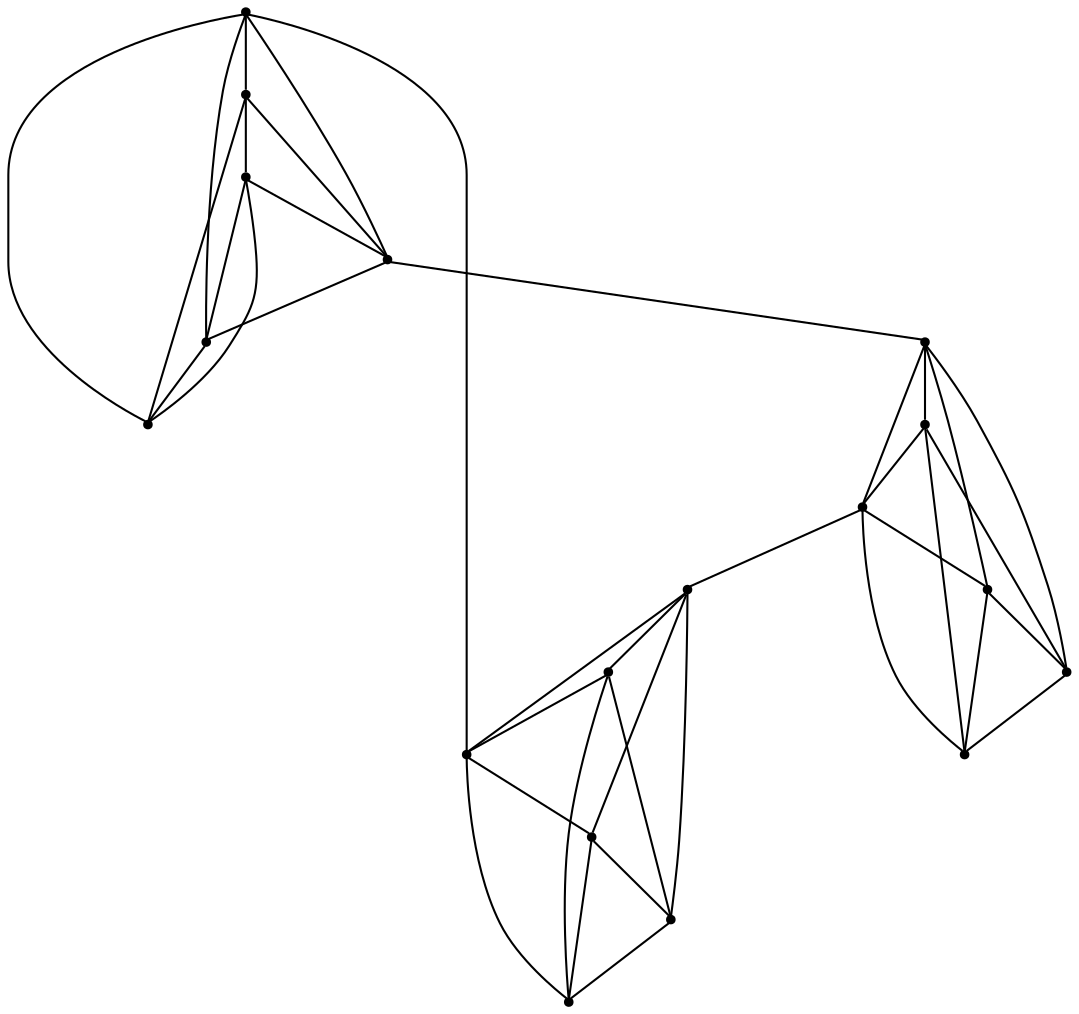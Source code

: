 graph {
  node [shape=point,comment="{\"directed\":false,\"doi\":\"10.1007/978-3-642-18469-7_16\",\"figure\":\"2 (2)\"}"]

  v0 [pos="1559.8163991518854,887.9528484619136"]
  v1 [pos="1498.953666853529,993.2987954597717"]
  v2 [pos="1590.0079408183856,835.6903383270728"]
  v3 [pos="1650.870673116742,730.3401944923395"]
  v4 [pos="1605.3956497589656,774.3388784660369"]
  v5 [pos="1574.6202318778055,774.3388784660369"]
  v6 [pos="1590.0079408183856,747.7013004649909"]
  v7 [pos="1529.145208520029,730.3401944923395"]
  v8 [pos="1514.3413757941091,931.943202350298"]
  v9 [pos="1483.565957912949,931.943202350298"]
  v10 [pos="1498.953666853529,905.3097575976898"]
  v11 [pos="1438.0909345551725,887.9528484619136"]
  v12 [pos="1407.8951932559166,835.6903383270728"]
  v13 [pos="1347.0324609575603,730.3401944923395"]
  v14 [pos="1468.757925554273,730.3401944923395"]
  v15 [pos="1423.2829021964967,774.3388784660369"]
  v16 [pos="1392.5074843153366,774.3388784660369"]
  v17 [pos="1407.8951932559164,747.7013004649909"]

  v0 -- v1 [id="-1",pos="1559.8163991518854,887.9528484619136 1498.953666853529,993.2987954597717 1498.953666853529,993.2987954597717 1498.953666853529,993.2987954597717"]
  v13 -- v14 [id="-2",pos="1347.0324609575603,730.3401944923395 1468.757925554273,730.3401944923395 1468.757925554273,730.3401944923395 1468.757925554273,730.3401944923395"]
  v14 -- v7 [id="-3",pos="1468.757925554273,730.3401944923395 1529.145208520029,730.3401944923395 1529.145208520029,730.3401944923395 1529.145208520029,730.3401944923395"]
  v7 -- v3 [id="-4",pos="1529.145208520029,730.3401944923395 1650.870673116742,730.3401944923395 1650.870673116742,730.3401944923395 1650.870673116742,730.3401944923395"]
  v13 -- v17 [id="-5",pos="1347.0324609575603,730.3401944923395 1407.8951932559164,747.7013004649909 1407.8951932559164,747.7013004649909 1407.8951932559164,747.7013004649909"]
  v16 -- v17 [id="-7",pos="1392.5074843153366,774.3388784660369 1407.8951932559164,747.7013004649909 1407.8951932559164,747.7013004649909 1407.8951932559164,747.7013004649909"]
  v16 -- v13 [id="-8",pos="1392.5074843153366,774.3388784660369 1347.0324609575603,730.3401944923395 1347.0324609575603,730.3401944923395 1347.0324609575603,730.3401944923395"]
  v12 -- v16 [id="-9",pos="1407.8951932559166,835.6903383270728 1392.5074843153366,774.3388784660369 1392.5074843153366,774.3388784660369 1392.5074843153366,774.3388784660369"]
  v12 -- v13 [id="-10",pos="1407.8951932559166,835.6903383270728 1347.0324609575603,730.3401944923395 1347.0324609575603,730.3401944923395 1347.0324609575603,730.3401944923395"]
  v17 -- v15 [id="-11",pos="1407.8951932559164,747.7013004649909 1423.2829021964967,774.3388784660369 1423.2829021964967,774.3388784660369 1423.2829021964967,774.3388784660369"]
  v17 -- v14 [id="-12",pos="1407.8951932559164,747.7013004649909 1468.757925554273,730.3401944923395 1468.757925554273,730.3401944923395 1468.757925554273,730.3401944923395"]
  v15 -- v16 [id="-13",pos="1423.2829021964967,774.3388784660369 1392.5074843153366,774.3388784660369 1392.5074843153366,774.3388784660369 1392.5074843153366,774.3388784660369"]
  v15 -- v12 [id="-14",pos="1423.2829021964967,774.3388784660369 1407.8951932559166,835.6903383270728 1407.8951932559166,835.6903383270728 1407.8951932559166,835.6903383270728"]
  v11 -- v0 [id="-15",pos="1438.0909345551725,887.9528484619136 1559.8163991518854,887.9528484619136 1559.8163991518854,887.9528484619136 1559.8163991518854,887.9528484619136"]
  v11 -- v10 [id="-16",pos="1438.0909345551725,887.9528484619136 1498.953666853529,905.3097575976898 1498.953666853529,905.3097575976898 1498.953666853529,905.3097575976898"]
  v14 -- v15 [id="-17",pos="1468.757925554273,730.3401944923395 1423.2829021964967,774.3388784660369 1423.2829021964967,774.3388784660369 1423.2829021964967,774.3388784660369"]
  v14 -- v12 [id="-18",pos="1468.757925554273,730.3401944923395 1407.8951932559166,835.6903383270728 1407.8951932559166,835.6903383270728 1407.8951932559166,835.6903383270728"]
  v9 -- v11 [id="-19",pos="1483.565957912949,931.943202350298 1438.0909345551725,887.9528484619136 1438.0909345551725,887.9528484619136 1438.0909345551725,887.9528484619136"]
  v9 -- v10 [id="-20",pos="1483.565957912949,931.943202350298 1498.953666853529,905.3097575976898 1498.953666853529,905.3097575976898 1498.953666853529,905.3097575976898"]
  v1 -- v11 [id="-21",pos="1498.953666853529,993.2987954597717 1438.0909345551725,887.9528484619136 1438.0909345551725,887.9528484619136 1438.0909345551725,887.9528484619136"]
  v11 -- v12 [id="-22",pos="1438.0909345551725,887.9528484619136 1407.8951932559166,835.6903383270728 1407.8951932559166,835.6903383270728 1407.8951932559166,835.6903383270728"]
  v1 -- v9 [id="-24",pos="1498.953666853529,993.2987954597717 1483.565957912949,931.943202350298 1483.565957912949,931.943202350298 1483.565957912949,931.943202350298"]
  v10 -- v0 [id="-26",pos="1498.953666853529,905.3097575976898 1559.8163991518854,887.9528484619136 1559.8163991518854,887.9528484619136 1559.8163991518854,887.9528484619136"]
  v10 -- v8 [id="-27",pos="1498.953666853529,905.3097575976898 1514.3413757941091,931.943202350298 1514.3413757941091,931.943202350298 1514.3413757941091,931.943202350298"]
  v8 -- v1 [id="-28",pos="1514.3413757941091,931.943202350298 1498.953666853529,993.2987954597717 1498.953666853529,993.2987954597717 1498.953666853529,993.2987954597717"]
  v8 -- v9 [id="-29",pos="1514.3413757941091,931.943202350298 1483.565957912949,931.943202350298 1483.565957912949,931.943202350298 1483.565957912949,931.943202350298"]
  v7 -- v6 [id="-31",pos="1529.145208520029,730.3401944923395 1590.0079408183856,747.7013004649909 1590.0079408183856,747.7013004649909 1590.0079408183856,747.7013004649909"]
  v0 -- v8 [id="-33",pos="1559.8163991518854,887.9528484619136 1514.3413757941091,931.943202350298 1514.3413757941091,931.943202350298 1514.3413757941091,931.943202350298"]
  v5 -- v6 [id="-34",pos="1574.6202318778055,774.3388784660369 1590.0079408183856,747.7013004649909 1590.0079408183856,747.7013004649909 1590.0079408183856,747.7013004649909"]
  v5 -- v7 [id="-35",pos="1574.6202318778055,774.3388784660369 1529.145208520029,730.3401944923395 1529.145208520029,730.3401944923395 1529.145208520029,730.3401944923395"]
  v2 -- v7 [id="-36",pos="1590.0079408183856,835.6903383270728 1529.145208520029,730.3401944923395 1529.145208520029,730.3401944923395 1529.145208520029,730.3401944923395"]
  v2 -- v5 [id="-37",pos="1590.0079408183856,835.6903383270728 1574.6202318778055,774.3388784660369 1574.6202318778055,774.3388784660369 1574.6202318778055,774.3388784660369"]
  v6 -- v3 [id="-38",pos="1590.0079408183856,747.7013004649909 1650.870673116742,730.3401944923395 1650.870673116742,730.3401944923395 1650.870673116742,730.3401944923395"]
  v6 -- v4 [id="-39",pos="1590.0079408183856,747.7013004649909 1605.3956497589656,774.3388784660369 1605.3956497589656,774.3388784660369 1605.3956497589656,774.3388784660369"]
  v4 -- v5 [id="-40",pos="1605.3956497589656,774.3388784660369 1574.6202318778055,774.3388784660369 1574.6202318778055,774.3388784660369 1574.6202318778055,774.3388784660369"]
  v4 -- v2 [id="-41",pos="1605.3956497589656,774.3388784660369 1590.0079408183856,835.6903383270728 1590.0079408183856,835.6903383270728 1590.0079408183856,835.6903383270728"]
  v3 -- v2 [id="-42",pos="1650.870673116742,730.3401944923395 1590.0079408183856,835.6903383270728 1590.0079408183856,835.6903383270728 1590.0079408183856,835.6903383270728"]
  v3 -- v4 [id="-43",pos="1650.870673116742,730.3401944923395 1605.3956497589656,774.3388784660369 1605.3956497589656,774.3388784660369 1605.3956497589656,774.3388784660369"]
  v2 -- v0 [id="-45",pos="1590.0079408183856,835.6903383270728 1559.8163991518854,887.9528484619136 1559.8163991518854,887.9528484619136 1559.8163991518854,887.9528484619136"]
}